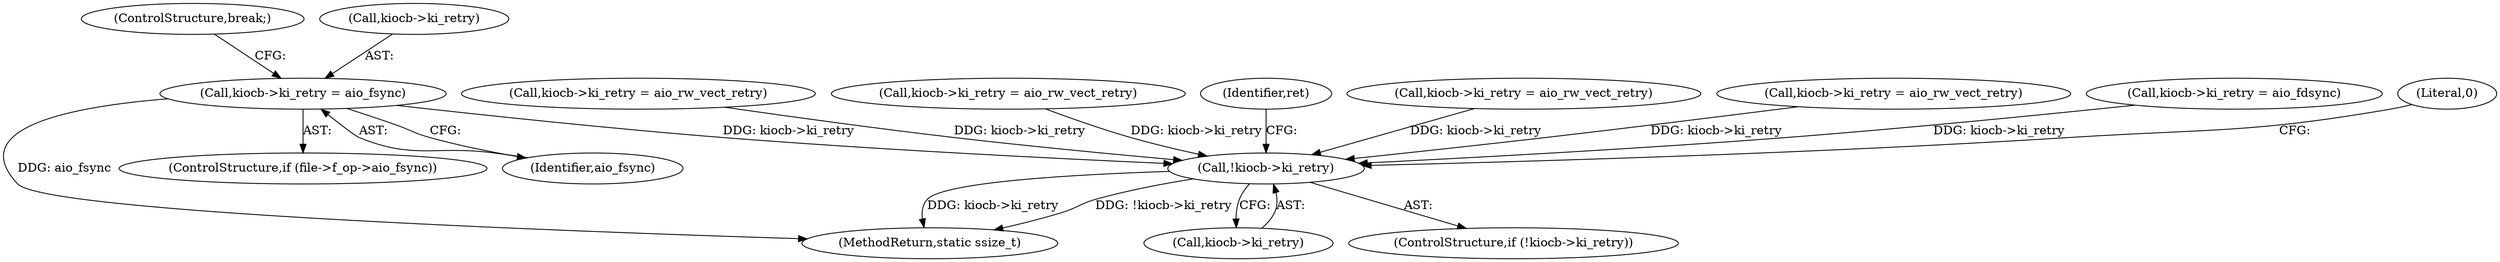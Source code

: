 digraph "0_linux_a70b52ec1aaeaf60f4739edb1b422827cb6f3893@pointer" {
"1000335" [label="(Call,kiocb->ki_retry = aio_fsync)"];
"1000349" [label="(Call,!kiocb->ki_retry)"];
"1000262" [label="(Call,kiocb->ki_retry = aio_rw_vect_retry)"];
"1000168" [label="(Call,kiocb->ki_retry = aio_rw_vect_retry)"];
"1000350" [label="(Call,kiocb->ki_retry)"];
"1000339" [label="(Identifier,aio_fsync)"];
"1000318" [label="(Call,kiocb->ki_retry = aio_fdsync)"];
"1000340" [label="(ControlStructure,break;)"];
"1000357" [label="(MethodReturn,static ssize_t)"];
"1000356" [label="(Literal,0)"];
"1000349" [label="(Call,!kiocb->ki_retry)"];
"1000301" [label="(Call,kiocb->ki_retry = aio_rw_vect_retry)"];
"1000223" [label="(Call,kiocb->ki_retry = aio_rw_vect_retry)"];
"1000335" [label="(Call,kiocb->ki_retry = aio_fsync)"];
"1000329" [label="(ControlStructure,if (file->f_op->aio_fsync))"];
"1000348" [label="(ControlStructure,if (!kiocb->ki_retry))"];
"1000354" [label="(Identifier,ret)"];
"1000336" [label="(Call,kiocb->ki_retry)"];
"1000335" -> "1000329"  [label="AST: "];
"1000335" -> "1000339"  [label="CFG: "];
"1000336" -> "1000335"  [label="AST: "];
"1000339" -> "1000335"  [label="AST: "];
"1000340" -> "1000335"  [label="CFG: "];
"1000335" -> "1000357"  [label="DDG: aio_fsync"];
"1000335" -> "1000349"  [label="DDG: kiocb->ki_retry"];
"1000349" -> "1000348"  [label="AST: "];
"1000349" -> "1000350"  [label="CFG: "];
"1000350" -> "1000349"  [label="AST: "];
"1000354" -> "1000349"  [label="CFG: "];
"1000356" -> "1000349"  [label="CFG: "];
"1000349" -> "1000357"  [label="DDG: !kiocb->ki_retry"];
"1000349" -> "1000357"  [label="DDG: kiocb->ki_retry"];
"1000168" -> "1000349"  [label="DDG: kiocb->ki_retry"];
"1000318" -> "1000349"  [label="DDG: kiocb->ki_retry"];
"1000262" -> "1000349"  [label="DDG: kiocb->ki_retry"];
"1000301" -> "1000349"  [label="DDG: kiocb->ki_retry"];
"1000223" -> "1000349"  [label="DDG: kiocb->ki_retry"];
}
